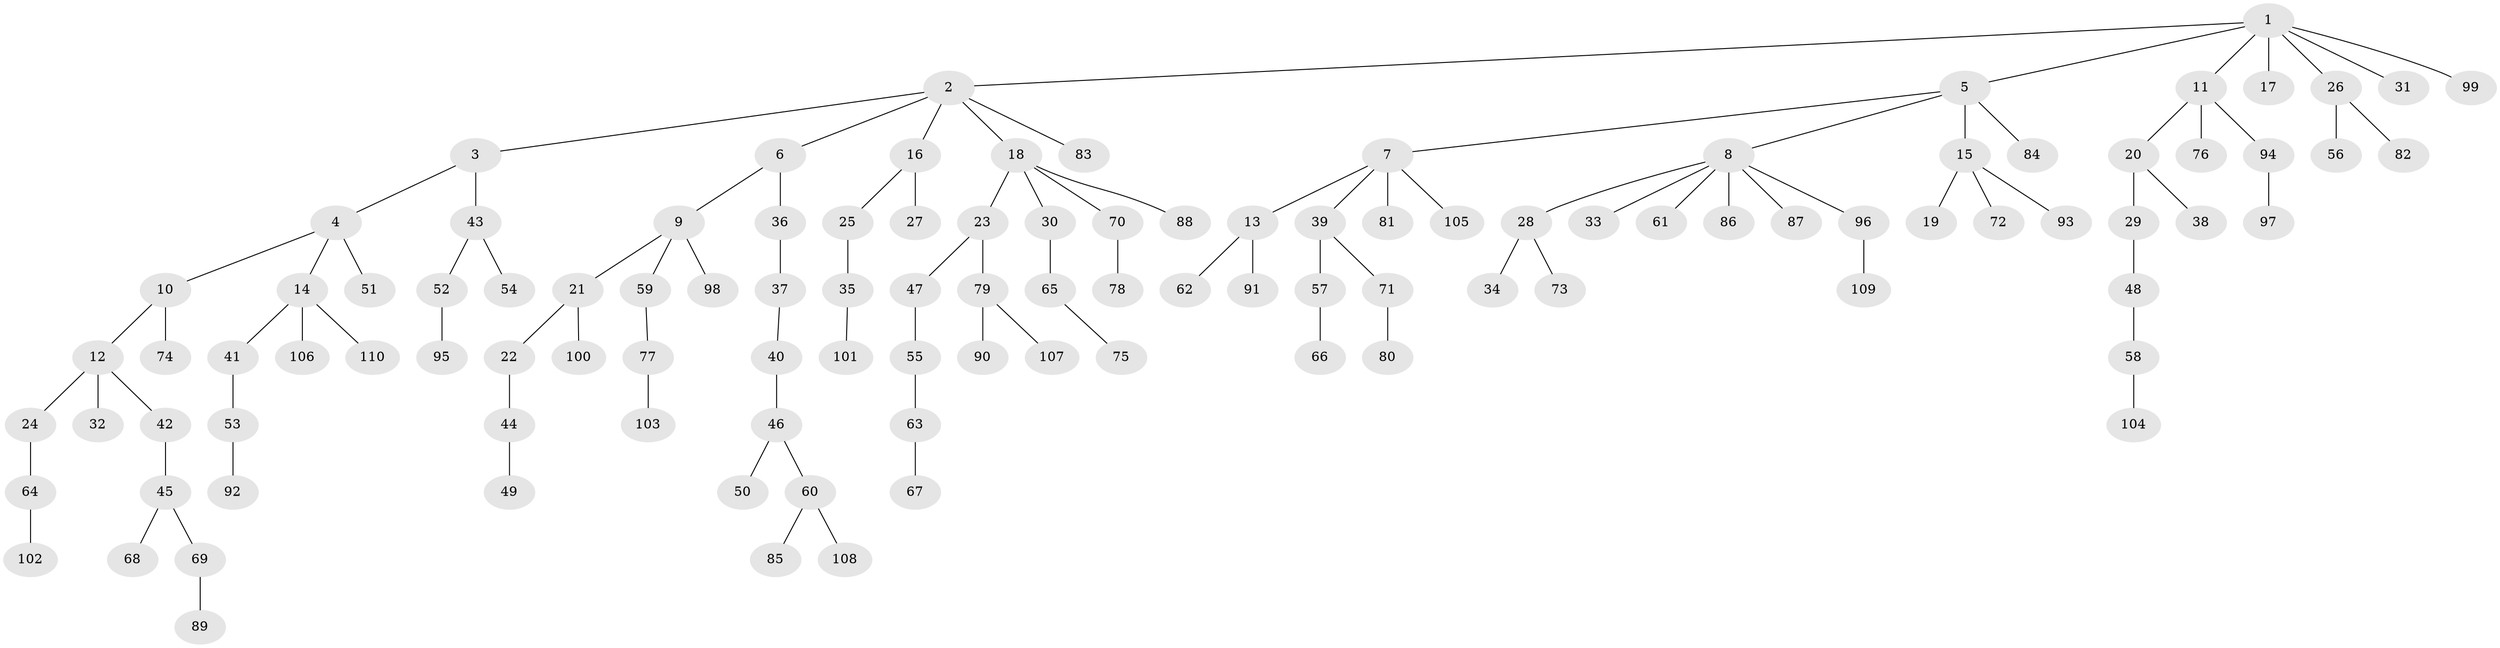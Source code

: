 // Generated by graph-tools (version 1.1) at 2025/11/02/27/25 16:11:29]
// undirected, 110 vertices, 109 edges
graph export_dot {
graph [start="1"]
  node [color=gray90,style=filled];
  1;
  2;
  3;
  4;
  5;
  6;
  7;
  8;
  9;
  10;
  11;
  12;
  13;
  14;
  15;
  16;
  17;
  18;
  19;
  20;
  21;
  22;
  23;
  24;
  25;
  26;
  27;
  28;
  29;
  30;
  31;
  32;
  33;
  34;
  35;
  36;
  37;
  38;
  39;
  40;
  41;
  42;
  43;
  44;
  45;
  46;
  47;
  48;
  49;
  50;
  51;
  52;
  53;
  54;
  55;
  56;
  57;
  58;
  59;
  60;
  61;
  62;
  63;
  64;
  65;
  66;
  67;
  68;
  69;
  70;
  71;
  72;
  73;
  74;
  75;
  76;
  77;
  78;
  79;
  80;
  81;
  82;
  83;
  84;
  85;
  86;
  87;
  88;
  89;
  90;
  91;
  92;
  93;
  94;
  95;
  96;
  97;
  98;
  99;
  100;
  101;
  102;
  103;
  104;
  105;
  106;
  107;
  108;
  109;
  110;
  1 -- 2;
  1 -- 5;
  1 -- 11;
  1 -- 17;
  1 -- 26;
  1 -- 31;
  1 -- 99;
  2 -- 3;
  2 -- 6;
  2 -- 16;
  2 -- 18;
  2 -- 83;
  3 -- 4;
  3 -- 43;
  4 -- 10;
  4 -- 14;
  4 -- 51;
  5 -- 7;
  5 -- 8;
  5 -- 15;
  5 -- 84;
  6 -- 9;
  6 -- 36;
  7 -- 13;
  7 -- 39;
  7 -- 81;
  7 -- 105;
  8 -- 28;
  8 -- 33;
  8 -- 61;
  8 -- 86;
  8 -- 87;
  8 -- 96;
  9 -- 21;
  9 -- 59;
  9 -- 98;
  10 -- 12;
  10 -- 74;
  11 -- 20;
  11 -- 76;
  11 -- 94;
  12 -- 24;
  12 -- 32;
  12 -- 42;
  13 -- 62;
  13 -- 91;
  14 -- 41;
  14 -- 106;
  14 -- 110;
  15 -- 19;
  15 -- 72;
  15 -- 93;
  16 -- 25;
  16 -- 27;
  18 -- 23;
  18 -- 30;
  18 -- 70;
  18 -- 88;
  20 -- 29;
  20 -- 38;
  21 -- 22;
  21 -- 100;
  22 -- 44;
  23 -- 47;
  23 -- 79;
  24 -- 64;
  25 -- 35;
  26 -- 56;
  26 -- 82;
  28 -- 34;
  28 -- 73;
  29 -- 48;
  30 -- 65;
  35 -- 101;
  36 -- 37;
  37 -- 40;
  39 -- 57;
  39 -- 71;
  40 -- 46;
  41 -- 53;
  42 -- 45;
  43 -- 52;
  43 -- 54;
  44 -- 49;
  45 -- 68;
  45 -- 69;
  46 -- 50;
  46 -- 60;
  47 -- 55;
  48 -- 58;
  52 -- 95;
  53 -- 92;
  55 -- 63;
  57 -- 66;
  58 -- 104;
  59 -- 77;
  60 -- 85;
  60 -- 108;
  63 -- 67;
  64 -- 102;
  65 -- 75;
  69 -- 89;
  70 -- 78;
  71 -- 80;
  77 -- 103;
  79 -- 90;
  79 -- 107;
  94 -- 97;
  96 -- 109;
}
